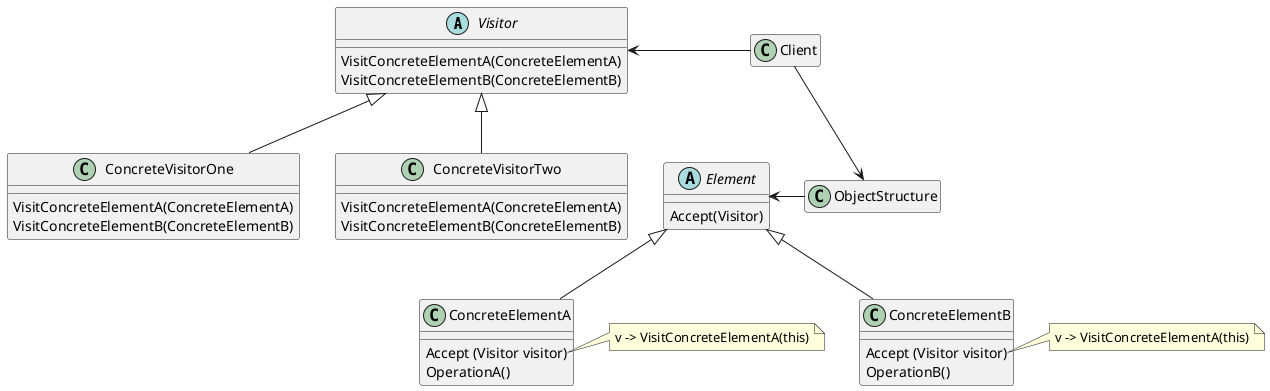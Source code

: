 @startuml
'https://plantuml.com/class-diagram

abstract class Visitor {
    VisitConcreteElementA(ConcreteElementA)
    VisitConcreteElementB(ConcreteElementB)
}

class ConcreteVisitorOne extends Visitor {
    VisitConcreteElementA(ConcreteElementA)
    VisitConcreteElementB(ConcreteElementB)
}

class ConcreteVisitorTwo extends Visitor {
    VisitConcreteElementA(ConcreteElementA)
    VisitConcreteElementB(ConcreteElementB)
}

class ObjectStructure
hide ObjectStructure members

ObjectStructure -left-> Element

abstract class Element {
    Accept(Visitor)
}

class ConcreteElementA extends Element {
    Accept (Visitor visitor)
    OperationA()
}
note right of ConcreteElementA::Accept
  v -> VisitConcreteElementA(this)
end note

class ConcreteElementB extends Element {
    Accept (Visitor visitor)
    OperationB()
}
note right of ConcreteElementB::Accept
  v -> VisitConcreteElementA(this)
end note

class Client
hide Client members

Client -left-> Visitor
Client --> ObjectStructure

@enduml
